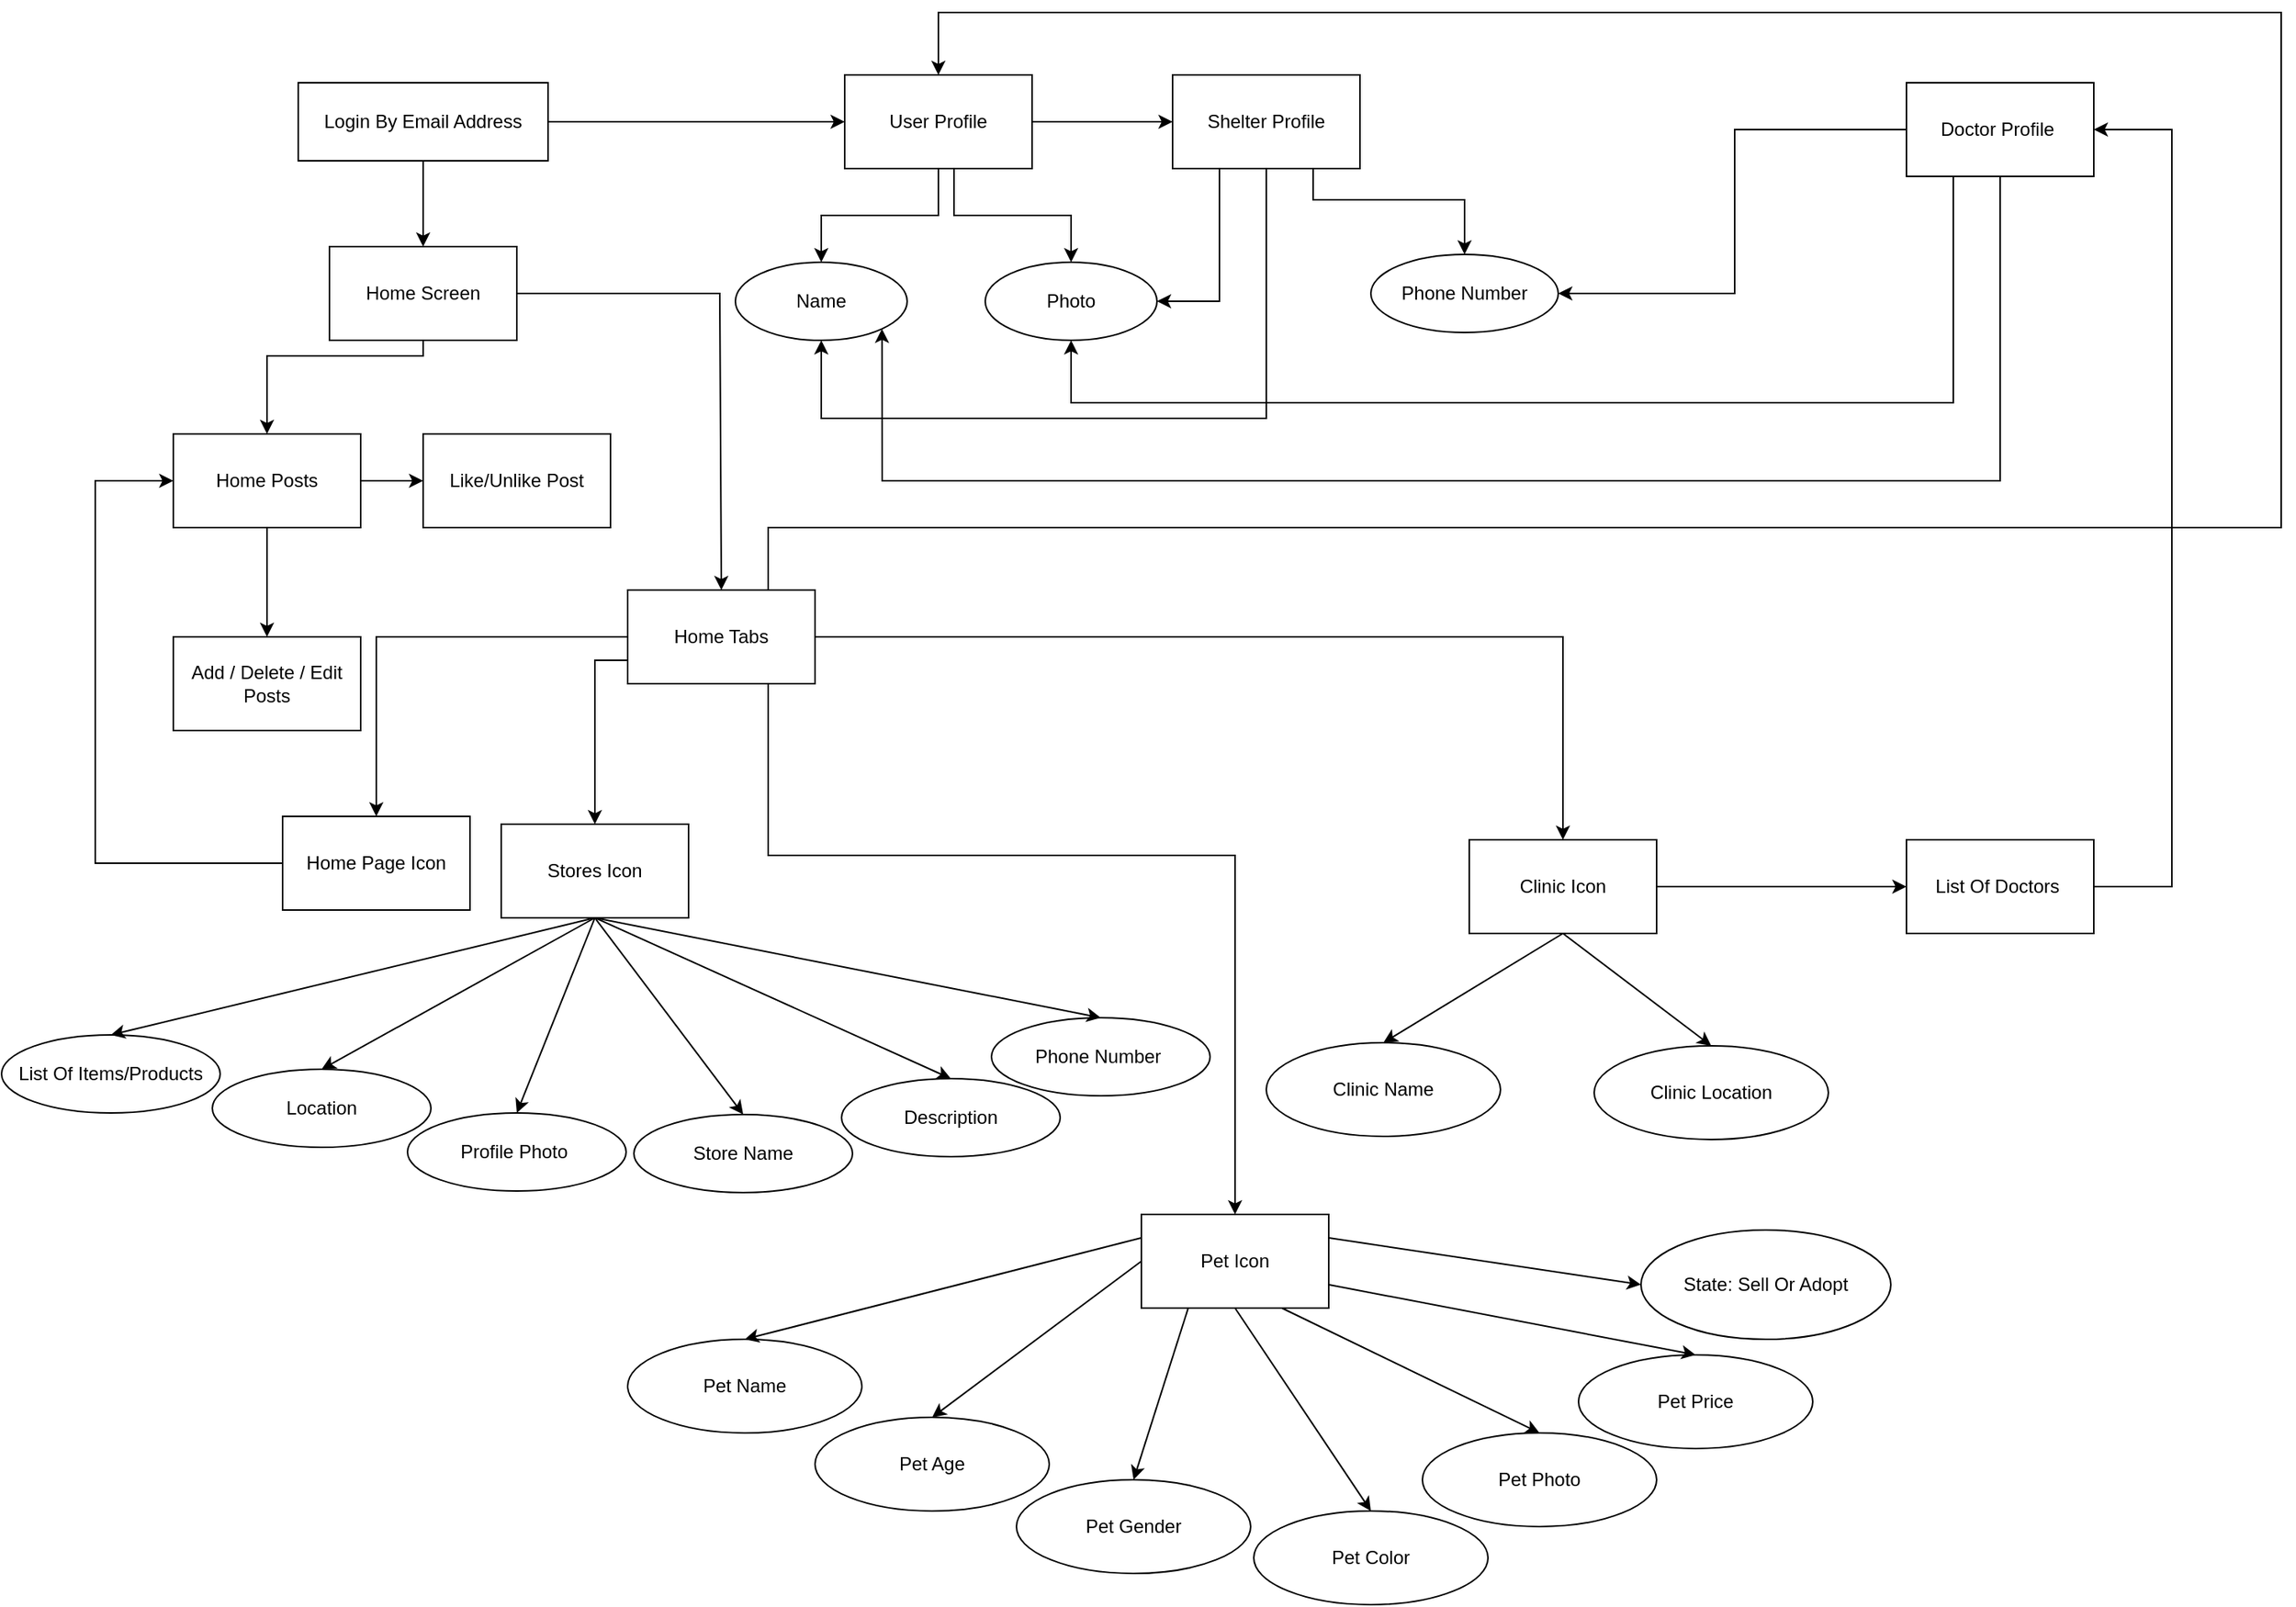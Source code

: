 <mxfile version="15.7.1" type="github">
  <diagram name="Page-1" id="929967ad-93f9-6ef4-fab6-5d389245f69c">
    <mxGraphModel dx="1730" dy="965" grid="1" gridSize="10" guides="1" tooltips="1" connect="1" arrows="1" fold="1" page="1" pageScale="1.5" pageWidth="1169" pageHeight="826" background="none" math="0" shadow="0">
      <root>
        <mxCell id="0" style=";html=1;" />
        <mxCell id="1" style=";html=1;" parent="0" />
        <mxCell id="xGPptNfb9ShT7Qzi2WH2-21" value="Login By Email Address" style="rounded=0;whiteSpace=wrap;html=1;" vertex="1" parent="1">
          <mxGeometry x="190" y="225" width="160" height="50" as="geometry" />
        </mxCell>
        <mxCell id="xGPptNfb9ShT7Qzi2WH2-22" value="" style="endArrow=classic;html=1;rounded=0;exitX=0.5;exitY=1;exitDx=0;exitDy=0;entryX=0.5;entryY=0;entryDx=0;entryDy=0;" edge="1" parent="1" source="xGPptNfb9ShT7Qzi2WH2-21" target="xGPptNfb9ShT7Qzi2WH2-23">
          <mxGeometry width="50" height="50" relative="1" as="geometry">
            <mxPoint x="390" y="380" as="sourcePoint" />
            <mxPoint x="440" y="365" as="targetPoint" />
          </mxGeometry>
        </mxCell>
        <mxCell id="xGPptNfb9ShT7Qzi2WH2-23" value="Home Screen" style="rounded=0;whiteSpace=wrap;html=1;" vertex="1" parent="1">
          <mxGeometry x="210" y="330" width="120" height="60" as="geometry" />
        </mxCell>
        <mxCell id="xGPptNfb9ShT7Qzi2WH2-31" value="" style="endArrow=classic;html=1;rounded=0;exitX=1;exitY=0.5;exitDx=0;exitDy=0;entryX=0;entryY=0.5;entryDx=0;entryDy=0;" edge="1" parent="1" source="xGPptNfb9ShT7Qzi2WH2-33" target="xGPptNfb9ShT7Qzi2WH2-34">
          <mxGeometry width="50" height="50" relative="1" as="geometry">
            <mxPoint x="560" y="520" as="sourcePoint" />
            <mxPoint x="660" y="520" as="targetPoint" />
          </mxGeometry>
        </mxCell>
        <mxCell id="xGPptNfb9ShT7Qzi2WH2-32" value="Add / Delete / Edit Posts" style="rounded=0;whiteSpace=wrap;html=1;" vertex="1" parent="1">
          <mxGeometry x="110" y="580" width="120" height="60" as="geometry" />
        </mxCell>
        <mxCell id="xGPptNfb9ShT7Qzi2WH2-36" value="" style="edgeStyle=orthogonalEdgeStyle;rounded=0;orthogonalLoop=1;jettySize=auto;html=1;entryX=0.5;entryY=0;entryDx=0;entryDy=0;exitX=0.5;exitY=1;exitDx=0;exitDy=0;" edge="1" parent="1" source="xGPptNfb9ShT7Qzi2WH2-23" target="xGPptNfb9ShT7Qzi2WH2-33">
          <mxGeometry relative="1" as="geometry">
            <Array as="points">
              <mxPoint x="270" y="400" />
              <mxPoint x="170" y="400" />
            </Array>
          </mxGeometry>
        </mxCell>
        <mxCell id="xGPptNfb9ShT7Qzi2WH2-33" value="Home Posts" style="rounded=0;whiteSpace=wrap;html=1;" vertex="1" parent="1">
          <mxGeometry x="110" y="450" width="120" height="60" as="geometry" />
        </mxCell>
        <mxCell id="xGPptNfb9ShT7Qzi2WH2-34" value="Like/Unlike Post" style="rounded=0;whiteSpace=wrap;html=1;" vertex="1" parent="1">
          <mxGeometry x="270" y="450" width="120" height="60" as="geometry" />
        </mxCell>
        <mxCell id="xGPptNfb9ShT7Qzi2WH2-35" value="" style="endArrow=classic;html=1;rounded=0;entryX=0.5;entryY=0;entryDx=0;entryDy=0;exitX=0.5;exitY=1;exitDx=0;exitDy=0;" edge="1" parent="1" source="xGPptNfb9ShT7Qzi2WH2-33" target="xGPptNfb9ShT7Qzi2WH2-32">
          <mxGeometry width="50" height="50" relative="1" as="geometry">
            <mxPoint x="600" y="530" as="sourcePoint" />
            <mxPoint x="650" y="480" as="targetPoint" />
          </mxGeometry>
        </mxCell>
        <mxCell id="xGPptNfb9ShT7Qzi2WH2-37" value="" style="endArrow=classic;html=1;rounded=0;exitX=1;exitY=0.5;exitDx=0;exitDy=0;entryX=0;entryY=0.5;entryDx=0;entryDy=0;" edge="1" parent="1" source="xGPptNfb9ShT7Qzi2WH2-21" target="xGPptNfb9ShT7Qzi2WH2-38">
          <mxGeometry width="50" height="50" relative="1" as="geometry">
            <mxPoint x="600" y="530" as="sourcePoint" />
            <mxPoint x="730" y="255" as="targetPoint" />
          </mxGeometry>
        </mxCell>
        <mxCell id="xGPptNfb9ShT7Qzi2WH2-38" value="User Profile" style="rounded=0;whiteSpace=wrap;html=1;" vertex="1" parent="1">
          <mxGeometry x="540" y="220" width="120" height="60" as="geometry" />
        </mxCell>
        <mxCell id="xGPptNfb9ShT7Qzi2WH2-40" value="" style="endArrow=classic;html=1;rounded=0;exitX=1;exitY=0.5;exitDx=0;exitDy=0;" edge="1" parent="1" source="xGPptNfb9ShT7Qzi2WH2-38">
          <mxGeometry width="50" height="50" relative="1" as="geometry">
            <mxPoint x="600" y="530" as="sourcePoint" />
            <mxPoint x="750" y="250" as="targetPoint" />
          </mxGeometry>
        </mxCell>
        <mxCell id="xGPptNfb9ShT7Qzi2WH2-41" value="Shelter Profile" style="rounded=0;whiteSpace=wrap;html=1;" vertex="1" parent="1">
          <mxGeometry x="750" y="220" width="120" height="60" as="geometry" />
        </mxCell>
        <mxCell id="xGPptNfb9ShT7Qzi2WH2-43" value="Name" style="ellipse;whiteSpace=wrap;html=1;" vertex="1" parent="1">
          <mxGeometry x="470" y="340" width="110" height="50" as="geometry" />
        </mxCell>
        <mxCell id="xGPptNfb9ShT7Qzi2WH2-44" value="Photo" style="ellipse;whiteSpace=wrap;html=1;" vertex="1" parent="1">
          <mxGeometry x="630" y="340" width="110" height="50" as="geometry" />
        </mxCell>
        <mxCell id="xGPptNfb9ShT7Qzi2WH2-45" value="" style="endArrow=classic;html=1;rounded=0;entryX=0.5;entryY=0;entryDx=0;entryDy=0;exitX=0.5;exitY=1;exitDx=0;exitDy=0;" edge="1" parent="1" source="xGPptNfb9ShT7Qzi2WH2-38" target="xGPptNfb9ShT7Qzi2WH2-43">
          <mxGeometry width="50" height="50" relative="1" as="geometry">
            <mxPoint x="600" y="530" as="sourcePoint" />
            <mxPoint x="650" y="480" as="targetPoint" />
            <Array as="points">
              <mxPoint x="600" y="310" />
              <mxPoint x="525" y="310" />
            </Array>
          </mxGeometry>
        </mxCell>
        <mxCell id="xGPptNfb9ShT7Qzi2WH2-46" value="" style="endArrow=classic;html=1;rounded=0;entryX=0.5;entryY=0;entryDx=0;entryDy=0;" edge="1" parent="1" target="xGPptNfb9ShT7Qzi2WH2-44">
          <mxGeometry width="50" height="50" relative="1" as="geometry">
            <mxPoint x="610" y="280" as="sourcePoint" />
            <mxPoint x="650" y="480" as="targetPoint" />
            <Array as="points">
              <mxPoint x="610" y="310" />
              <mxPoint x="650" y="310" />
              <mxPoint x="685" y="310" />
            </Array>
          </mxGeometry>
        </mxCell>
        <mxCell id="xGPptNfb9ShT7Qzi2WH2-47" value="" style="endArrow=classic;html=1;rounded=0;entryX=0.5;entryY=1;entryDx=0;entryDy=0;exitX=0.5;exitY=1;exitDx=0;exitDy=0;" edge="1" parent="1" source="xGPptNfb9ShT7Qzi2WH2-41" target="xGPptNfb9ShT7Qzi2WH2-43">
          <mxGeometry width="50" height="50" relative="1" as="geometry">
            <mxPoint x="600" y="530" as="sourcePoint" />
            <mxPoint x="650" y="480" as="targetPoint" />
            <Array as="points">
              <mxPoint x="810" y="440" />
              <mxPoint x="525" y="440" />
            </Array>
          </mxGeometry>
        </mxCell>
        <mxCell id="xGPptNfb9ShT7Qzi2WH2-48" value="" style="endArrow=classic;html=1;rounded=0;entryX=1;entryY=0.5;entryDx=0;entryDy=0;exitX=0.25;exitY=1;exitDx=0;exitDy=0;" edge="1" parent="1" source="xGPptNfb9ShT7Qzi2WH2-41" target="xGPptNfb9ShT7Qzi2WH2-44">
          <mxGeometry width="50" height="50" relative="1" as="geometry">
            <mxPoint x="600" y="530" as="sourcePoint" />
            <mxPoint x="650" y="480" as="targetPoint" />
            <Array as="points">
              <mxPoint x="780" y="365" />
            </Array>
          </mxGeometry>
        </mxCell>
        <mxCell id="xGPptNfb9ShT7Qzi2WH2-49" value="Phone Number" style="ellipse;whiteSpace=wrap;html=1;" vertex="1" parent="1">
          <mxGeometry x="877" y="335" width="120" height="50" as="geometry" />
        </mxCell>
        <mxCell id="xGPptNfb9ShT7Qzi2WH2-50" value="" style="endArrow=classic;html=1;rounded=0;exitX=0.75;exitY=1;exitDx=0;exitDy=0;entryX=0.5;entryY=0;entryDx=0;entryDy=0;" edge="1" parent="1" source="xGPptNfb9ShT7Qzi2WH2-41" target="xGPptNfb9ShT7Qzi2WH2-49">
          <mxGeometry width="50" height="50" relative="1" as="geometry">
            <mxPoint x="600" y="530" as="sourcePoint" />
            <mxPoint x="650" y="480" as="targetPoint" />
            <Array as="points">
              <mxPoint x="840" y="300" />
              <mxPoint x="937" y="300" />
            </Array>
          </mxGeometry>
        </mxCell>
        <mxCell id="xGPptNfb9ShT7Qzi2WH2-51" value="Home Tabs" style="rounded=0;whiteSpace=wrap;html=1;" vertex="1" parent="1">
          <mxGeometry x="401" y="550" width="120" height="60" as="geometry" />
        </mxCell>
        <mxCell id="xGPptNfb9ShT7Qzi2WH2-52" value="" style="endArrow=classic;html=1;rounded=0;exitX=1;exitY=0.5;exitDx=0;exitDy=0;entryX=0.5;entryY=0;entryDx=0;entryDy=0;" edge="1" parent="1" source="xGPptNfb9ShT7Qzi2WH2-23" target="xGPptNfb9ShT7Qzi2WH2-51">
          <mxGeometry width="50" height="50" relative="1" as="geometry">
            <mxPoint x="600" y="530" as="sourcePoint" />
            <mxPoint x="650" y="480" as="targetPoint" />
            <Array as="points">
              <mxPoint x="460" y="360" />
            </Array>
          </mxGeometry>
        </mxCell>
        <mxCell id="xGPptNfb9ShT7Qzi2WH2-57" value="" style="endArrow=classic;html=1;rounded=0;entryX=0.5;entryY=0;entryDx=0;entryDy=0;exitX=0;exitY=0.5;exitDx=0;exitDy=0;" edge="1" parent="1" source="xGPptNfb9ShT7Qzi2WH2-51" target="xGPptNfb9ShT7Qzi2WH2-72">
          <mxGeometry width="50" height="50" relative="1" as="geometry">
            <mxPoint x="600" y="530" as="sourcePoint" />
            <mxPoint x="240" y="690" as="targetPoint" />
            <Array as="points">
              <mxPoint x="240" y="580" />
            </Array>
          </mxGeometry>
        </mxCell>
        <mxCell id="xGPptNfb9ShT7Qzi2WH2-58" value="" style="endArrow=classic;html=1;rounded=0;exitX=0;exitY=0.75;exitDx=0;exitDy=0;entryX=0.5;entryY=0;entryDx=0;entryDy=0;" edge="1" parent="1" source="xGPptNfb9ShT7Qzi2WH2-51" target="xGPptNfb9ShT7Qzi2WH2-71">
          <mxGeometry width="50" height="50" relative="1" as="geometry">
            <mxPoint x="600" y="530" as="sourcePoint" />
            <mxPoint x="370" y="700" as="targetPoint" />
            <Array as="points">
              <mxPoint x="380" y="595" />
            </Array>
          </mxGeometry>
        </mxCell>
        <mxCell id="xGPptNfb9ShT7Qzi2WH2-60" value="" style="endArrow=classic;html=1;rounded=0;exitX=1;exitY=0.5;exitDx=0;exitDy=0;entryX=0.5;entryY=0;entryDx=0;entryDy=0;" edge="1" parent="1" source="xGPptNfb9ShT7Qzi2WH2-51" target="xGPptNfb9ShT7Qzi2WH2-74">
          <mxGeometry width="50" height="50" relative="1" as="geometry">
            <mxPoint x="600" y="530" as="sourcePoint" />
            <mxPoint x="730" y="690" as="targetPoint" />
            <Array as="points">
              <mxPoint x="1000" y="580" />
            </Array>
          </mxGeometry>
        </mxCell>
        <mxCell id="xGPptNfb9ShT7Qzi2WH2-71" value="Stores Icon" style="rounded=0;whiteSpace=wrap;html=1;" vertex="1" parent="1">
          <mxGeometry x="320" y="700" width="120" height="60" as="geometry" />
        </mxCell>
        <mxCell id="xGPptNfb9ShT7Qzi2WH2-72" value="Home Page Icon" style="rounded=0;whiteSpace=wrap;html=1;" vertex="1" parent="1">
          <mxGeometry x="180" y="695" width="120" height="60" as="geometry" />
        </mxCell>
        <mxCell id="xGPptNfb9ShT7Qzi2WH2-74" value="Clinic Icon" style="rounded=0;whiteSpace=wrap;html=1;" vertex="1" parent="1">
          <mxGeometry x="940" y="710" width="120" height="60" as="geometry" />
        </mxCell>
        <mxCell id="xGPptNfb9ShT7Qzi2WH2-75" value="List Of Items/Products" style="ellipse;whiteSpace=wrap;html=1;" vertex="1" parent="1">
          <mxGeometry y="835" width="140" height="50" as="geometry" />
        </mxCell>
        <mxCell id="xGPptNfb9ShT7Qzi2WH2-76" value="Location" style="ellipse;whiteSpace=wrap;html=1;" vertex="1" parent="1">
          <mxGeometry x="135" y="857" width="140" height="50" as="geometry" />
        </mxCell>
        <mxCell id="xGPptNfb9ShT7Qzi2WH2-77" value="Profile Photo&amp;nbsp;" style="ellipse;whiteSpace=wrap;html=1;" vertex="1" parent="1">
          <mxGeometry x="260" y="885" width="140" height="50" as="geometry" />
        </mxCell>
        <mxCell id="xGPptNfb9ShT7Qzi2WH2-78" value="Phone Number&amp;nbsp;" style="ellipse;whiteSpace=wrap;html=1;" vertex="1" parent="1">
          <mxGeometry x="634" y="824" width="140" height="50" as="geometry" />
        </mxCell>
        <mxCell id="xGPptNfb9ShT7Qzi2WH2-79" value="Store Name" style="ellipse;whiteSpace=wrap;html=1;" vertex="1" parent="1">
          <mxGeometry x="405" y="886" width="140" height="50" as="geometry" />
        </mxCell>
        <mxCell id="xGPptNfb9ShT7Qzi2WH2-80" value="Description" style="ellipse;whiteSpace=wrap;html=1;" vertex="1" parent="1">
          <mxGeometry x="538" y="863" width="140" height="50" as="geometry" />
        </mxCell>
        <mxCell id="xGPptNfb9ShT7Qzi2WH2-81" value="" style="endArrow=classic;html=1;rounded=0;exitX=0.5;exitY=1;exitDx=0;exitDy=0;entryX=0.5;entryY=0;entryDx=0;entryDy=0;" edge="1" parent="1" source="xGPptNfb9ShT7Qzi2WH2-71" target="xGPptNfb9ShT7Qzi2WH2-75">
          <mxGeometry width="50" height="50" relative="1" as="geometry">
            <mxPoint x="410" y="920" as="sourcePoint" />
            <mxPoint x="460" y="870" as="targetPoint" />
          </mxGeometry>
        </mxCell>
        <mxCell id="xGPptNfb9ShT7Qzi2WH2-82" value="" style="endArrow=classic;html=1;rounded=0;exitX=0.5;exitY=1;exitDx=0;exitDy=0;entryX=0.5;entryY=0;entryDx=0;entryDy=0;" edge="1" parent="1" source="xGPptNfb9ShT7Qzi2WH2-71" target="xGPptNfb9ShT7Qzi2WH2-76">
          <mxGeometry width="50" height="50" relative="1" as="geometry">
            <mxPoint x="410" y="920" as="sourcePoint" />
            <mxPoint x="460" y="870" as="targetPoint" />
          </mxGeometry>
        </mxCell>
        <mxCell id="xGPptNfb9ShT7Qzi2WH2-83" value="" style="endArrow=classic;html=1;rounded=0;exitX=0.5;exitY=1;exitDx=0;exitDy=0;entryX=0.5;entryY=0;entryDx=0;entryDy=0;" edge="1" parent="1" source="xGPptNfb9ShT7Qzi2WH2-71" target="xGPptNfb9ShT7Qzi2WH2-77">
          <mxGeometry width="50" height="50" relative="1" as="geometry">
            <mxPoint x="410" y="920" as="sourcePoint" />
            <mxPoint x="460" y="870" as="targetPoint" />
          </mxGeometry>
        </mxCell>
        <mxCell id="xGPptNfb9ShT7Qzi2WH2-84" value="" style="endArrow=classic;html=1;rounded=0;exitX=0.5;exitY=1;exitDx=0;exitDy=0;entryX=0.5;entryY=0;entryDx=0;entryDy=0;" edge="1" parent="1" source="xGPptNfb9ShT7Qzi2WH2-71" target="xGPptNfb9ShT7Qzi2WH2-79">
          <mxGeometry width="50" height="50" relative="1" as="geometry">
            <mxPoint x="410" y="920" as="sourcePoint" />
            <mxPoint x="460" y="870" as="targetPoint" />
          </mxGeometry>
        </mxCell>
        <mxCell id="xGPptNfb9ShT7Qzi2WH2-85" value="" style="endArrow=classic;html=1;rounded=0;entryX=0.5;entryY=0;entryDx=0;entryDy=0;exitX=0.5;exitY=1;exitDx=0;exitDy=0;" edge="1" parent="1" source="xGPptNfb9ShT7Qzi2WH2-71" target="xGPptNfb9ShT7Qzi2WH2-80">
          <mxGeometry width="50" height="50" relative="1" as="geometry">
            <mxPoint x="370" y="770" as="sourcePoint" />
            <mxPoint x="460" y="870" as="targetPoint" />
          </mxGeometry>
        </mxCell>
        <mxCell id="xGPptNfb9ShT7Qzi2WH2-86" value="" style="endArrow=classic;html=1;rounded=0;entryX=0.5;entryY=0;entryDx=0;entryDy=0;" edge="1" parent="1" target="xGPptNfb9ShT7Qzi2WH2-78">
          <mxGeometry width="50" height="50" relative="1" as="geometry">
            <mxPoint x="380" y="760" as="sourcePoint" />
            <mxPoint x="460" y="870" as="targetPoint" />
          </mxGeometry>
        </mxCell>
        <mxCell id="xGPptNfb9ShT7Qzi2WH2-89" value="Clinic Name" style="ellipse;whiteSpace=wrap;html=1;" vertex="1" parent="1">
          <mxGeometry x="810" y="840" width="150" height="60" as="geometry" />
        </mxCell>
        <mxCell id="xGPptNfb9ShT7Qzi2WH2-90" value="Clinic Location" style="ellipse;whiteSpace=wrap;html=1;" vertex="1" parent="1">
          <mxGeometry x="1020" y="842" width="150" height="60" as="geometry" />
        </mxCell>
        <mxCell id="xGPptNfb9ShT7Qzi2WH2-91" value="List Of Doctors&amp;nbsp;" style="rounded=0;whiteSpace=wrap;html=1;" vertex="1" parent="1">
          <mxGeometry x="1220" y="710" width="120" height="60" as="geometry" />
        </mxCell>
        <mxCell id="xGPptNfb9ShT7Qzi2WH2-92" value="" style="endArrow=classic;html=1;rounded=0;exitX=1;exitY=0.5;exitDx=0;exitDy=0;entryX=0;entryY=0.5;entryDx=0;entryDy=0;" edge="1" parent="1" source="xGPptNfb9ShT7Qzi2WH2-74" target="xGPptNfb9ShT7Qzi2WH2-91">
          <mxGeometry width="50" height="50" relative="1" as="geometry">
            <mxPoint x="860" y="770" as="sourcePoint" />
            <mxPoint x="910" y="720" as="targetPoint" />
          </mxGeometry>
        </mxCell>
        <mxCell id="xGPptNfb9ShT7Qzi2WH2-93" value="" style="endArrow=classic;html=1;rounded=0;exitX=0.5;exitY=1;exitDx=0;exitDy=0;entryX=0.5;entryY=0;entryDx=0;entryDy=0;" edge="1" parent="1" source="xGPptNfb9ShT7Qzi2WH2-74" target="xGPptNfb9ShT7Qzi2WH2-89">
          <mxGeometry width="50" height="50" relative="1" as="geometry">
            <mxPoint x="860" y="770" as="sourcePoint" />
            <mxPoint x="910" y="720" as="targetPoint" />
          </mxGeometry>
        </mxCell>
        <mxCell id="xGPptNfb9ShT7Qzi2WH2-94" value="" style="endArrow=classic;html=1;rounded=0;entryX=0.5;entryY=0;entryDx=0;entryDy=0;exitX=0.5;exitY=1;exitDx=0;exitDy=0;" edge="1" parent="1" source="xGPptNfb9ShT7Qzi2WH2-74" target="xGPptNfb9ShT7Qzi2WH2-90">
          <mxGeometry width="50" height="50" relative="1" as="geometry">
            <mxPoint x="1000" y="770" as="sourcePoint" />
            <mxPoint x="910" y="720" as="targetPoint" />
          </mxGeometry>
        </mxCell>
        <mxCell id="xGPptNfb9ShT7Qzi2WH2-95" value="" style="endArrow=classic;html=1;rounded=0;exitX=1;exitY=0.5;exitDx=0;exitDy=0;entryX=1;entryY=0.5;entryDx=0;entryDy=0;" edge="1" parent="1" source="xGPptNfb9ShT7Qzi2WH2-91" target="xGPptNfb9ShT7Qzi2WH2-96">
          <mxGeometry width="50" height="50" relative="1" as="geometry">
            <mxPoint x="860" y="770" as="sourcePoint" />
            <mxPoint x="1280" y="830" as="targetPoint" />
            <Array as="points">
              <mxPoint x="1390" y="740" />
              <mxPoint x="1390" y="255" />
            </Array>
          </mxGeometry>
        </mxCell>
        <mxCell id="xGPptNfb9ShT7Qzi2WH2-96" value="Doctor Profile&amp;nbsp;" style="rounded=0;whiteSpace=wrap;html=1;" vertex="1" parent="1">
          <mxGeometry x="1220" y="225" width="120" height="60" as="geometry" />
        </mxCell>
        <mxCell id="xGPptNfb9ShT7Qzi2WH2-97" value="" style="endArrow=classic;html=1;rounded=0;entryX=1;entryY=1;entryDx=0;entryDy=0;exitX=0.5;exitY=1;exitDx=0;exitDy=0;" edge="1" parent="1" source="xGPptNfb9ShT7Qzi2WH2-96" target="xGPptNfb9ShT7Qzi2WH2-43">
          <mxGeometry width="50" height="50" relative="1" as="geometry">
            <mxPoint x="900" y="490" as="sourcePoint" />
            <mxPoint x="950" y="440" as="targetPoint" />
            <Array as="points">
              <mxPoint x="1280" y="480" />
              <mxPoint x="564" y="480" />
            </Array>
          </mxGeometry>
        </mxCell>
        <mxCell id="xGPptNfb9ShT7Qzi2WH2-98" value="" style="endArrow=classic;html=1;rounded=0;entryX=0.5;entryY=1;entryDx=0;entryDy=0;exitX=0.25;exitY=1;exitDx=0;exitDy=0;" edge="1" parent="1" source="xGPptNfb9ShT7Qzi2WH2-96" target="xGPptNfb9ShT7Qzi2WH2-44">
          <mxGeometry width="50" height="50" relative="1" as="geometry">
            <mxPoint x="900" y="490" as="sourcePoint" />
            <mxPoint x="950" y="440" as="targetPoint" />
            <Array as="points">
              <mxPoint x="1250" y="430" />
              <mxPoint x="685" y="430" />
            </Array>
          </mxGeometry>
        </mxCell>
        <mxCell id="xGPptNfb9ShT7Qzi2WH2-99" value="" style="endArrow=classic;html=1;rounded=0;entryX=1;entryY=0.5;entryDx=0;entryDy=0;exitX=0;exitY=0.5;exitDx=0;exitDy=0;" edge="1" parent="1" source="xGPptNfb9ShT7Qzi2WH2-96" target="xGPptNfb9ShT7Qzi2WH2-49">
          <mxGeometry width="50" height="50" relative="1" as="geometry">
            <mxPoint x="900" y="490" as="sourcePoint" />
            <mxPoint x="950" y="440" as="targetPoint" />
            <Array as="points">
              <mxPoint x="1110" y="255" />
              <mxPoint x="1110" y="360" />
            </Array>
          </mxGeometry>
        </mxCell>
        <mxCell id="xGPptNfb9ShT7Qzi2WH2-100" value="" style="endArrow=classic;html=1;rounded=0;exitX=0.75;exitY=0;exitDx=0;exitDy=0;entryX=0.5;entryY=0;entryDx=0;entryDy=0;" edge="1" parent="1" source="xGPptNfb9ShT7Qzi2WH2-51" target="xGPptNfb9ShT7Qzi2WH2-38">
          <mxGeometry width="50" height="50" relative="1" as="geometry">
            <mxPoint x="880" y="500" as="sourcePoint" />
            <mxPoint x="930" y="450" as="targetPoint" />
            <Array as="points">
              <mxPoint x="491" y="510" />
              <mxPoint x="1460" y="510" />
              <mxPoint x="1460" y="180" />
              <mxPoint x="600" y="180" />
            </Array>
          </mxGeometry>
        </mxCell>
        <mxCell id="xGPptNfb9ShT7Qzi2WH2-101" value="" style="endArrow=classic;html=1;rounded=0;exitX=0;exitY=0.5;exitDx=0;exitDy=0;" edge="1" parent="1" source="xGPptNfb9ShT7Qzi2WH2-72">
          <mxGeometry width="50" height="50" relative="1" as="geometry">
            <mxPoint x="880" y="500" as="sourcePoint" />
            <mxPoint x="110" y="480" as="targetPoint" />
            <Array as="points">
              <mxPoint x="60" y="725" />
              <mxPoint x="60" y="480" />
            </Array>
          </mxGeometry>
        </mxCell>
        <mxCell id="xGPptNfb9ShT7Qzi2WH2-102" value="Pet Icon" style="rounded=0;whiteSpace=wrap;html=1;" vertex="1" parent="1">
          <mxGeometry x="730" y="950" width="120" height="60" as="geometry" />
        </mxCell>
        <mxCell id="xGPptNfb9ShT7Qzi2WH2-103" value="" style="endArrow=classic;html=1;rounded=0;exitX=0.75;exitY=1;exitDx=0;exitDy=0;entryX=0.5;entryY=0;entryDx=0;entryDy=0;" edge="1" parent="1" source="xGPptNfb9ShT7Qzi2WH2-51" target="xGPptNfb9ShT7Qzi2WH2-102">
          <mxGeometry width="50" height="50" relative="1" as="geometry">
            <mxPoint x="880" y="700" as="sourcePoint" />
            <mxPoint x="930" y="650" as="targetPoint" />
            <Array as="points">
              <mxPoint x="491" y="720" />
              <mxPoint x="790" y="720" />
            </Array>
          </mxGeometry>
        </mxCell>
        <mxCell id="xGPptNfb9ShT7Qzi2WH2-104" value="Pet Name" style="ellipse;whiteSpace=wrap;html=1;" vertex="1" parent="1">
          <mxGeometry x="401" y="1030" width="150" height="60" as="geometry" />
        </mxCell>
        <mxCell id="xGPptNfb9ShT7Qzi2WH2-105" value="Pet Color" style="ellipse;whiteSpace=wrap;html=1;" vertex="1" parent="1">
          <mxGeometry x="802" y="1140" width="150" height="60" as="geometry" />
        </mxCell>
        <mxCell id="xGPptNfb9ShT7Qzi2WH2-106" value="Pet Gender" style="ellipse;whiteSpace=wrap;html=1;" vertex="1" parent="1">
          <mxGeometry x="650" y="1120" width="150" height="60" as="geometry" />
        </mxCell>
        <mxCell id="xGPptNfb9ShT7Qzi2WH2-107" value="Pet Photo" style="ellipse;whiteSpace=wrap;html=1;" vertex="1" parent="1">
          <mxGeometry x="910" y="1090" width="150" height="60" as="geometry" />
        </mxCell>
        <mxCell id="xGPptNfb9ShT7Qzi2WH2-108" value="Pet Age" style="ellipse;whiteSpace=wrap;html=1;" vertex="1" parent="1">
          <mxGeometry x="521" y="1080" width="150" height="60" as="geometry" />
        </mxCell>
        <mxCell id="xGPptNfb9ShT7Qzi2WH2-109" value="Pet Price" style="ellipse;whiteSpace=wrap;html=1;" vertex="1" parent="1">
          <mxGeometry x="1010" y="1040" width="150" height="60" as="geometry" />
        </mxCell>
        <mxCell id="xGPptNfb9ShT7Qzi2WH2-110" value="" style="endArrow=classic;html=1;rounded=0;exitX=0;exitY=0.25;exitDx=0;exitDy=0;entryX=0.5;entryY=0;entryDx=0;entryDy=0;" edge="1" parent="1" source="xGPptNfb9ShT7Qzi2WH2-102" target="xGPptNfb9ShT7Qzi2WH2-104">
          <mxGeometry width="50" height="50" relative="1" as="geometry">
            <mxPoint x="880" y="920" as="sourcePoint" />
            <mxPoint x="930" y="870" as="targetPoint" />
          </mxGeometry>
        </mxCell>
        <mxCell id="xGPptNfb9ShT7Qzi2WH2-111" value="" style="endArrow=classic;html=1;rounded=0;exitX=0;exitY=0.5;exitDx=0;exitDy=0;entryX=0.5;entryY=0;entryDx=0;entryDy=0;" edge="1" parent="1" source="xGPptNfb9ShT7Qzi2WH2-102" target="xGPptNfb9ShT7Qzi2WH2-108">
          <mxGeometry width="50" height="50" relative="1" as="geometry">
            <mxPoint x="880" y="920" as="sourcePoint" />
            <mxPoint x="930" y="870" as="targetPoint" />
          </mxGeometry>
        </mxCell>
        <mxCell id="xGPptNfb9ShT7Qzi2WH2-112" value="" style="endArrow=classic;html=1;rounded=0;exitX=0.25;exitY=1;exitDx=0;exitDy=0;entryX=0.5;entryY=0;entryDx=0;entryDy=0;" edge="1" parent="1" source="xGPptNfb9ShT7Qzi2WH2-102" target="xGPptNfb9ShT7Qzi2WH2-106">
          <mxGeometry width="50" height="50" relative="1" as="geometry">
            <mxPoint x="880" y="920" as="sourcePoint" />
            <mxPoint x="930" y="870" as="targetPoint" />
          </mxGeometry>
        </mxCell>
        <mxCell id="xGPptNfb9ShT7Qzi2WH2-113" value="" style="endArrow=classic;html=1;rounded=0;exitX=0.5;exitY=1;exitDx=0;exitDy=0;entryX=0.5;entryY=0;entryDx=0;entryDy=0;" edge="1" parent="1" source="xGPptNfb9ShT7Qzi2WH2-102" target="xGPptNfb9ShT7Qzi2WH2-105">
          <mxGeometry width="50" height="50" relative="1" as="geometry">
            <mxPoint x="880" y="920" as="sourcePoint" />
            <mxPoint x="930" y="870" as="targetPoint" />
          </mxGeometry>
        </mxCell>
        <mxCell id="xGPptNfb9ShT7Qzi2WH2-114" value="" style="endArrow=classic;html=1;rounded=0;exitX=0.75;exitY=1;exitDx=0;exitDy=0;entryX=0.5;entryY=0;entryDx=0;entryDy=0;" edge="1" parent="1" source="xGPptNfb9ShT7Qzi2WH2-102" target="xGPptNfb9ShT7Qzi2WH2-107">
          <mxGeometry width="50" height="50" relative="1" as="geometry">
            <mxPoint x="880" y="920" as="sourcePoint" />
            <mxPoint x="930" y="870" as="targetPoint" />
          </mxGeometry>
        </mxCell>
        <mxCell id="xGPptNfb9ShT7Qzi2WH2-115" value="" style="endArrow=classic;html=1;rounded=0;exitX=1;exitY=0.75;exitDx=0;exitDy=0;entryX=0.5;entryY=0;entryDx=0;entryDy=0;" edge="1" parent="1" source="xGPptNfb9ShT7Qzi2WH2-102" target="xGPptNfb9ShT7Qzi2WH2-109">
          <mxGeometry width="50" height="50" relative="1" as="geometry">
            <mxPoint x="880" y="920" as="sourcePoint" />
            <mxPoint x="930" y="870" as="targetPoint" />
          </mxGeometry>
        </mxCell>
        <mxCell id="xGPptNfb9ShT7Qzi2WH2-116" value="State: Sell Or Adopt" style="ellipse;whiteSpace=wrap;html=1;" vertex="1" parent="1">
          <mxGeometry x="1050" y="960" width="160" height="70" as="geometry" />
        </mxCell>
        <mxCell id="xGPptNfb9ShT7Qzi2WH2-117" value="" style="endArrow=classic;html=1;rounded=0;exitX=1;exitY=0.25;exitDx=0;exitDy=0;entryX=0;entryY=0.5;entryDx=0;entryDy=0;" edge="1" parent="1" source="xGPptNfb9ShT7Qzi2WH2-102" target="xGPptNfb9ShT7Qzi2WH2-116">
          <mxGeometry width="50" height="50" relative="1" as="geometry">
            <mxPoint x="880" y="920" as="sourcePoint" />
            <mxPoint x="930" y="870" as="targetPoint" />
          </mxGeometry>
        </mxCell>
      </root>
    </mxGraphModel>
  </diagram>
</mxfile>
